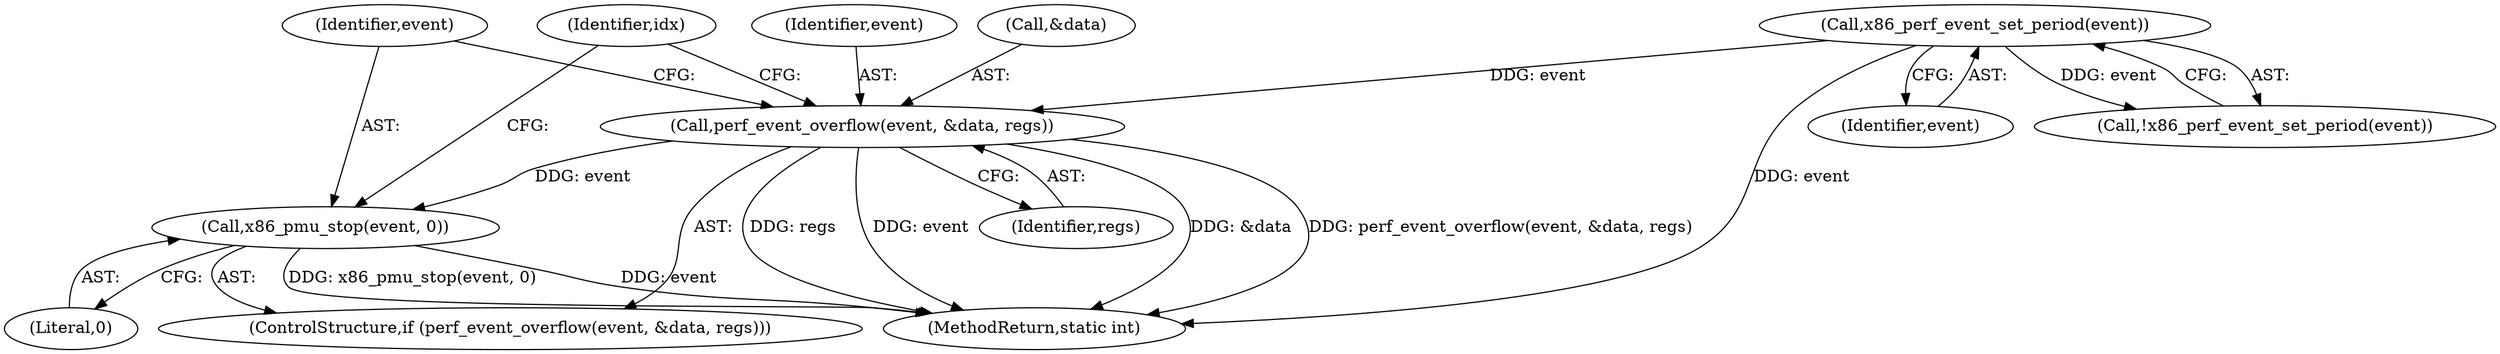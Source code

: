 digraph "0_linux_a8b0ca17b80e92faab46ee7179ba9e99ccb61233_45@pointer" {
"1000185" [label="(Call,perf_event_overflow(event, &data, regs))"];
"1000181" [label="(Call,x86_perf_event_set_period(event))"];
"1000190" [label="(Call,x86_pmu_stop(event, 0))"];
"1000186" [label="(Identifier,event)"];
"1000191" [label="(Identifier,event)"];
"1000192" [label="(Literal,0)"];
"1000185" [label="(Call,perf_event_overflow(event, &data, regs))"];
"1000199" [label="(MethodReturn,static int)"];
"1000187" [label="(Call,&data)"];
"1000180" [label="(Call,!x86_perf_event_set_period(event))"];
"1000137" [label="(Identifier,idx)"];
"1000182" [label="(Identifier,event)"];
"1000190" [label="(Call,x86_pmu_stop(event, 0))"];
"1000189" [label="(Identifier,regs)"];
"1000181" [label="(Call,x86_perf_event_set_period(event))"];
"1000184" [label="(ControlStructure,if (perf_event_overflow(event, &data, regs)))"];
"1000185" -> "1000184"  [label="AST: "];
"1000185" -> "1000189"  [label="CFG: "];
"1000186" -> "1000185"  [label="AST: "];
"1000187" -> "1000185"  [label="AST: "];
"1000189" -> "1000185"  [label="AST: "];
"1000191" -> "1000185"  [label="CFG: "];
"1000137" -> "1000185"  [label="CFG: "];
"1000185" -> "1000199"  [label="DDG: &data"];
"1000185" -> "1000199"  [label="DDG: perf_event_overflow(event, &data, regs)"];
"1000185" -> "1000199"  [label="DDG: regs"];
"1000185" -> "1000199"  [label="DDG: event"];
"1000181" -> "1000185"  [label="DDG: event"];
"1000185" -> "1000190"  [label="DDG: event"];
"1000181" -> "1000180"  [label="AST: "];
"1000181" -> "1000182"  [label="CFG: "];
"1000182" -> "1000181"  [label="AST: "];
"1000180" -> "1000181"  [label="CFG: "];
"1000181" -> "1000199"  [label="DDG: event"];
"1000181" -> "1000180"  [label="DDG: event"];
"1000190" -> "1000184"  [label="AST: "];
"1000190" -> "1000192"  [label="CFG: "];
"1000191" -> "1000190"  [label="AST: "];
"1000192" -> "1000190"  [label="AST: "];
"1000137" -> "1000190"  [label="CFG: "];
"1000190" -> "1000199"  [label="DDG: x86_pmu_stop(event, 0)"];
"1000190" -> "1000199"  [label="DDG: event"];
}

